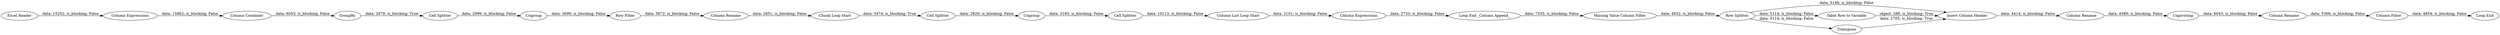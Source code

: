 digraph {
	"-3154938240837614790_12" [label=GroupBy]
	"5607179801293417155_34" [label="Missing Value Column Filter"]
	"6851698770389153571_29" [label="Loop End"]
	"-3154938240837614790_13" [label="Cell Splitter"]
	"6851698770389153571_36" [label="Column Filter"]
	"6851698770389153571_21" [label="Cell Splitter"]
	"6851698770389153571_20" [label=Ungroup]
	"-3154938240837614790_19" [label="Row Filter"]
	"6851698770389153571_18" [label="Chunk Loop Start"]
	"-1426193298808465800_23" [label="Insert Column Header"]
	"5607179801293417155_6" [label="Column Expressions"]
	"-1426193298808465800_35" [label="Column Rename"]
	"6851698770389153571_38" [label="Column Rename"]
	"6851698770389153571_27" [label=Unpivoting]
	"5607179801293417155_7" [label="Loop End _Column Append_"]
	"5607179801293417155_3" [label="Column List Loop Start"]
	"-3154938240837614790_6" [label="Column Expressions"]
	"-3154938240837614790_14" [label=Ungroup]
	"6851698770389153571_15" [label="Cell Splitter"]
	"-1426193298808465800_33" [label="Table Row to Variable"]
	"6851698770389153571_10" [label="Excel Reader"]
	"-3154938240837614790_20" [label="Column Rename"]
	"-1426193298808465800_26" [label="Row Splitter"]
	"-3154938240837614790_11" [label="Column Combiner"]
	"-1426193298808465800_25" [label=Transpose]
	"6851698770389153571_38" -> "6851698770389153571_36" [label="data: 5366; is_blocking: False"]
	"-3154938240837614790_19" -> "-3154938240837614790_20" [label="data: 3672; is_blocking: False"]
	"-1426193298808465800_35" -> "6851698770389153571_27" [label="data: 4389; is_blocking: False"]
	"6851698770389153571_27" -> "6851698770389153571_38" [label="data: 6043; is_blocking: False"]
	"-3154938240837614790_6" -> "-3154938240837614790_11" [label="data: 15862; is_blocking: False"]
	"5607179801293417155_34" -> "-1426193298808465800_26" [label="data: 4932; is_blocking: False"]
	"5607179801293417155_7" -> "5607179801293417155_34" [label="data: 7335; is_blocking: False"]
	"-1426193298808465800_26" -> "-1426193298808465800_23" [label="data: 5146; is_blocking: False"]
	"6851698770389153571_20" -> "6851698770389153571_21" [label="data: 3185; is_blocking: False"]
	"6851698770389153571_10" -> "-3154938240837614790_6" [label="data: 15252; is_blocking: False"]
	"-1426193298808465800_26" -> "-1426193298808465800_25" [label="data: 5114; is_blocking: False"]
	"-1426193298808465800_33" -> "-1426193298808465800_23" [label="object: 288; is_blocking: True"]
	"6851698770389153571_36" -> "6851698770389153571_29" [label="data: 4854; is_blocking: False"]
	"-3154938240837614790_11" -> "-3154938240837614790_12" [label="data: 6053; is_blocking: False"]
	"-3154938240837614790_13" -> "-3154938240837614790_14" [label="data: 2999; is_blocking: False"]
	"-1426193298808465800_23" -> "-1426193298808465800_35" [label="data: 4414; is_blocking: False"]
	"6851698770389153571_18" -> "6851698770389153571_15" [label="data: 3474; is_blocking: True"]
	"6851698770389153571_15" -> "6851698770389153571_20" [label="data: 2820; is_blocking: False"]
	"5607179801293417155_6" -> "5607179801293417155_7" [label="data: 2733; is_blocking: False"]
	"-3154938240837614790_14" -> "-3154938240837614790_19" [label="data: 3690; is_blocking: False"]
	"5607179801293417155_3" -> "5607179801293417155_6" [label="data: 2101; is_blocking: False"]
	"-3154938240837614790_12" -> "-3154938240837614790_13" [label="data: 2979; is_blocking: True"]
	"-1426193298808465800_26" -> "-1426193298808465800_33" [label="data: 5114; is_blocking: False"]
	"-3154938240837614790_20" -> "6851698770389153571_18" [label="data: 2851; is_blocking: False"]
	"6851698770389153571_21" -> "5607179801293417155_3" [label="data: 10113; is_blocking: False"]
	"-1426193298808465800_25" -> "-1426193298808465800_23" [label="data: 2705; is_blocking: True"]
	rankdir=LR
}
